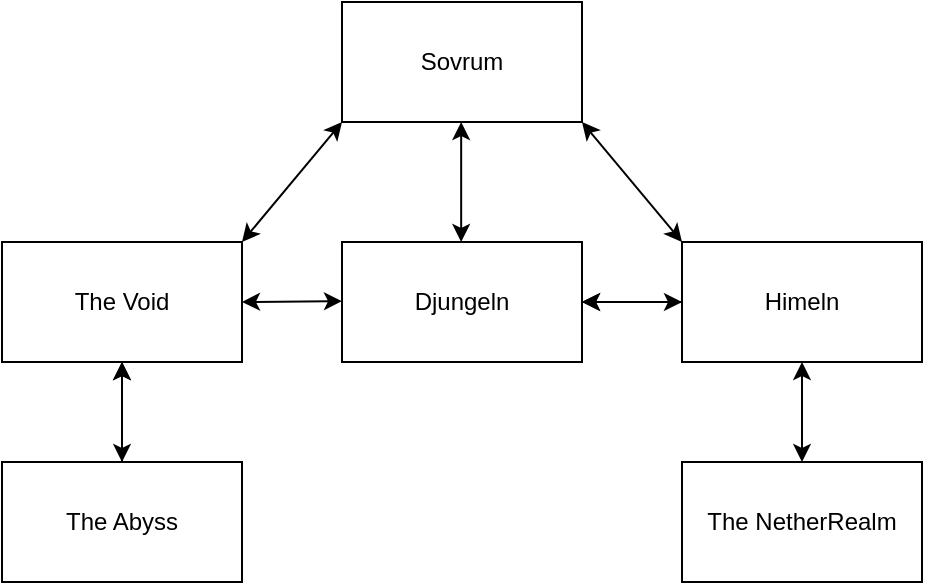 <mxfile version="22.1.11" type="github">
  <diagram name="Sida-1" id="4kgdh5WZoBg2tu44DiA1">
    <mxGraphModel dx="662" dy="350" grid="1" gridSize="10" guides="1" tooltips="1" connect="1" arrows="1" fold="1" page="1" pageScale="1" pageWidth="827" pageHeight="1169" math="0" shadow="0">
      <root>
        <mxCell id="0" />
        <mxCell id="1" parent="0" />
        <mxCell id="uvGPH0uaomCpCk8vDcbO-1" value="Sovrum" style="rounded=0;whiteSpace=wrap;html=1;" vertex="1" parent="1">
          <mxGeometry x="330" y="50" width="120" height="60" as="geometry" />
        </mxCell>
        <mxCell id="uvGPH0uaomCpCk8vDcbO-3" value="" style="endArrow=classic;startArrow=classic;html=1;rounded=0;exitX=1;exitY=0;exitDx=0;exitDy=0;" edge="1" parent="1" source="uvGPH0uaomCpCk8vDcbO-6">
          <mxGeometry width="50" height="50" relative="1" as="geometry">
            <mxPoint x="280" y="160" as="sourcePoint" />
            <mxPoint x="330" y="110" as="targetPoint" />
          </mxGeometry>
        </mxCell>
        <mxCell id="uvGPH0uaomCpCk8vDcbO-4" value="" style="endArrow=classic;startArrow=classic;html=1;rounded=0;" edge="1" parent="1">
          <mxGeometry width="50" height="50" relative="1" as="geometry">
            <mxPoint x="389.58" y="170" as="sourcePoint" />
            <mxPoint x="389.58" y="110" as="targetPoint" />
          </mxGeometry>
        </mxCell>
        <mxCell id="uvGPH0uaomCpCk8vDcbO-5" value="" style="endArrow=classic;startArrow=classic;html=1;rounded=0;exitX=0;exitY=0;exitDx=0;exitDy=0;" edge="1" parent="1" source="uvGPH0uaomCpCk8vDcbO-8">
          <mxGeometry width="50" height="50" relative="1" as="geometry">
            <mxPoint x="490" y="160" as="sourcePoint" />
            <mxPoint x="450" y="110" as="targetPoint" />
          </mxGeometry>
        </mxCell>
        <mxCell id="uvGPH0uaomCpCk8vDcbO-6" value="The Void" style="rounded=0;whiteSpace=wrap;html=1;" vertex="1" parent="1">
          <mxGeometry x="160" y="170" width="120" height="60" as="geometry" />
        </mxCell>
        <mxCell id="uvGPH0uaomCpCk8vDcbO-7" value="Djungeln" style="rounded=0;whiteSpace=wrap;html=1;" vertex="1" parent="1">
          <mxGeometry x="330" y="170" width="120" height="60" as="geometry" />
        </mxCell>
        <mxCell id="uvGPH0uaomCpCk8vDcbO-20" value="" style="edgeStyle=orthogonalEdgeStyle;rounded=0;orthogonalLoop=1;jettySize=auto;html=1;" edge="1" parent="1" source="uvGPH0uaomCpCk8vDcbO-8" target="uvGPH0uaomCpCk8vDcbO-7">
          <mxGeometry relative="1" as="geometry" />
        </mxCell>
        <mxCell id="uvGPH0uaomCpCk8vDcbO-8" value="Himeln" style="rounded=0;whiteSpace=wrap;html=1;" vertex="1" parent="1">
          <mxGeometry x="500" y="170" width="120" height="60" as="geometry" />
        </mxCell>
        <mxCell id="uvGPH0uaomCpCk8vDcbO-17" value="" style="edgeStyle=orthogonalEdgeStyle;rounded=0;orthogonalLoop=1;jettySize=auto;html=1;" edge="1" parent="1" source="uvGPH0uaomCpCk8vDcbO-10" target="uvGPH0uaomCpCk8vDcbO-6">
          <mxGeometry relative="1" as="geometry" />
        </mxCell>
        <mxCell id="uvGPH0uaomCpCk8vDcbO-10" value="The Abyss" style="rounded=0;whiteSpace=wrap;html=1;" vertex="1" parent="1">
          <mxGeometry x="160" y="280" width="120" height="60" as="geometry" />
        </mxCell>
        <mxCell id="uvGPH0uaomCpCk8vDcbO-12" value="" style="endArrow=classic;startArrow=classic;html=1;rounded=0;exitX=0.5;exitY=0;exitDx=0;exitDy=0;entryX=0.5;entryY=1;entryDx=0;entryDy=0;" edge="1" parent="1" source="uvGPH0uaomCpCk8vDcbO-13" target="uvGPH0uaomCpCk8vDcbO-8">
          <mxGeometry width="50" height="50" relative="1" as="geometry">
            <mxPoint x="549.58" y="295" as="sourcePoint" />
            <mxPoint x="549.58" y="230" as="targetPoint" />
          </mxGeometry>
        </mxCell>
        <mxCell id="uvGPH0uaomCpCk8vDcbO-13" value="The NetherRealm" style="rounded=0;whiteSpace=wrap;html=1;" vertex="1" parent="1">
          <mxGeometry x="500" y="280" width="120" height="60" as="geometry" />
        </mxCell>
        <mxCell id="uvGPH0uaomCpCk8vDcbO-16" value="" style="endArrow=classic;startArrow=classic;html=1;rounded=0;entryX=0.5;entryY=1;entryDx=0;entryDy=0;exitX=0.5;exitY=0;exitDx=0;exitDy=0;" edge="1" parent="1" source="uvGPH0uaomCpCk8vDcbO-10" target="uvGPH0uaomCpCk8vDcbO-6">
          <mxGeometry width="50" height="50" relative="1" as="geometry">
            <mxPoint x="195" y="280" as="sourcePoint" />
            <mxPoint x="245" y="230" as="targetPoint" />
          </mxGeometry>
        </mxCell>
        <mxCell id="uvGPH0uaomCpCk8vDcbO-18" value="" style="endArrow=classic;startArrow=classic;html=1;rounded=0;" edge="1" parent="1">
          <mxGeometry width="50" height="50" relative="1" as="geometry">
            <mxPoint x="280" y="200" as="sourcePoint" />
            <mxPoint x="330" y="199.58" as="targetPoint" />
          </mxGeometry>
        </mxCell>
        <mxCell id="uvGPH0uaomCpCk8vDcbO-19" value="" style="endArrow=classic;startArrow=classic;html=1;rounded=0;exitX=1;exitY=0.5;exitDx=0;exitDy=0;entryX=0;entryY=0.5;entryDx=0;entryDy=0;" edge="1" parent="1" source="uvGPH0uaomCpCk8vDcbO-7" target="uvGPH0uaomCpCk8vDcbO-8">
          <mxGeometry width="50" height="50" relative="1" as="geometry">
            <mxPoint x="430" y="199.58" as="sourcePoint" />
            <mxPoint x="490" y="200" as="targetPoint" />
          </mxGeometry>
        </mxCell>
      </root>
    </mxGraphModel>
  </diagram>
</mxfile>
